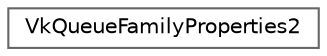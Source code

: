 digraph "类继承关系图"
{
 // LATEX_PDF_SIZE
  bgcolor="transparent";
  edge [fontname=Helvetica,fontsize=10,labelfontname=Helvetica,labelfontsize=10];
  node [fontname=Helvetica,fontsize=10,shape=box,height=0.2,width=0.4];
  rankdir="LR";
  Node0 [id="Node000000",label="VkQueueFamilyProperties2",height=0.2,width=0.4,color="grey40", fillcolor="white", style="filled",URL="$struct_vk_queue_family_properties2.html",tooltip=" "];
}
